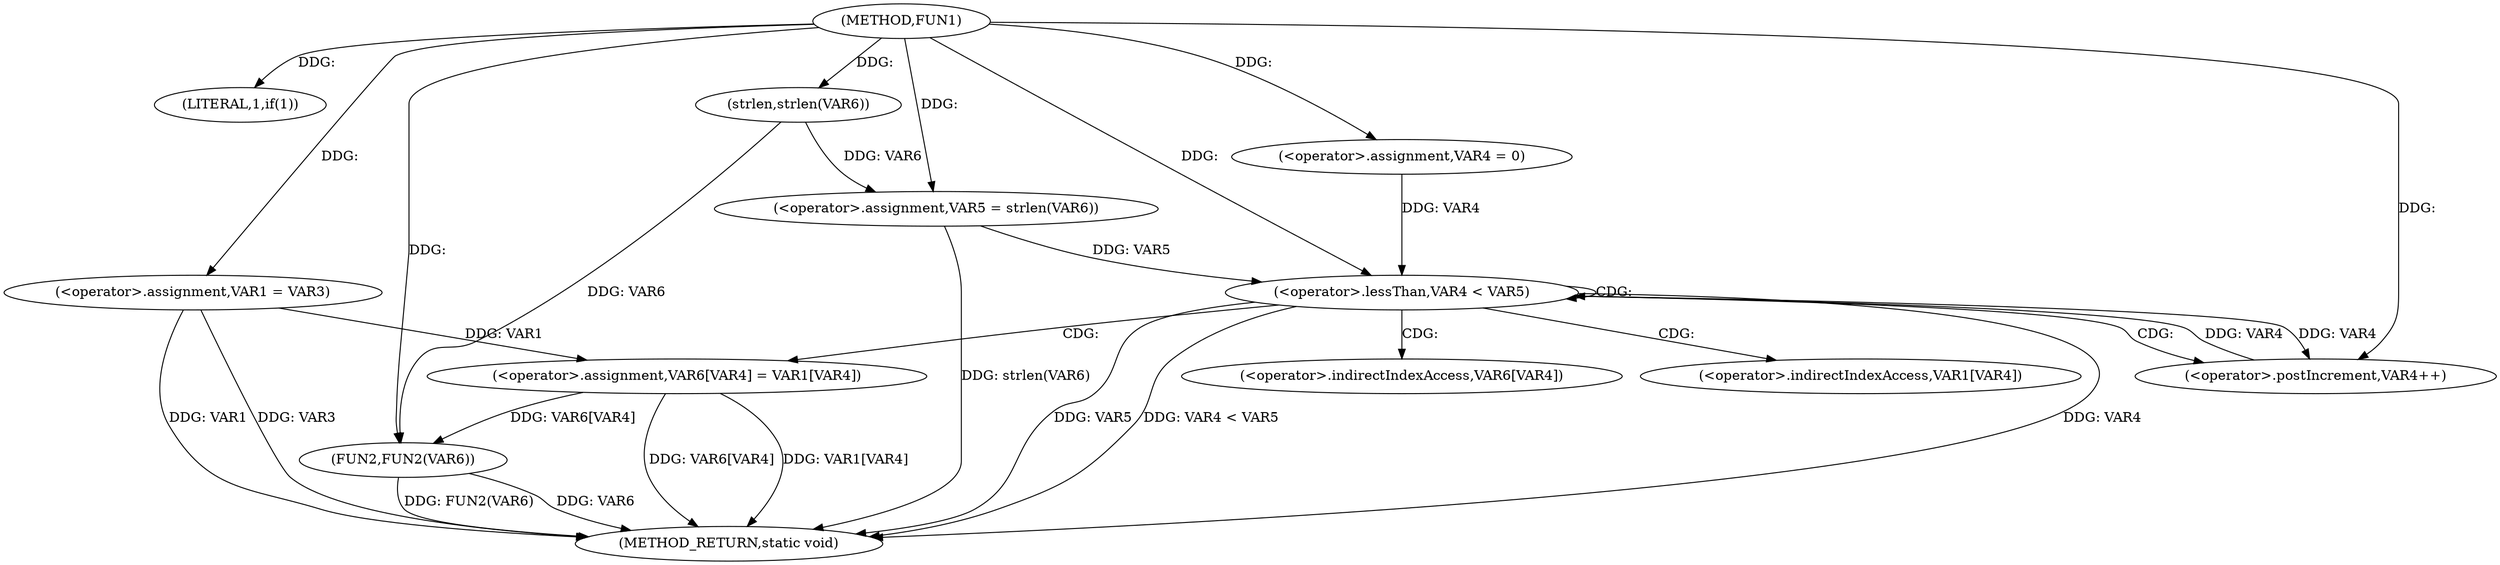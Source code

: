 digraph FUN1 {  
"1000100" [label = "(METHOD,FUN1)" ]
"1000138" [label = "(METHOD_RETURN,static void)" ]
"1000106" [label = "(LITERAL,1,if(1))" ]
"1000108" [label = "(<operator>.assignment,VAR1 = VAR3)" ]
"1000115" [label = "(<operator>.assignment,VAR5 = strlen(VAR6))" ]
"1000117" [label = "(strlen,strlen(VAR6))" ]
"1000120" [label = "(<operator>.assignment,VAR4 = 0)" ]
"1000123" [label = "(<operator>.lessThan,VAR4 < VAR5)" ]
"1000126" [label = "(<operator>.postIncrement,VAR4++)" ]
"1000129" [label = "(<operator>.assignment,VAR6[VAR4] = VAR1[VAR4])" ]
"1000136" [label = "(FUN2,FUN2(VAR6))" ]
"1000130" [label = "(<operator>.indirectIndexAccess,VAR6[VAR4])" ]
"1000133" [label = "(<operator>.indirectIndexAccess,VAR1[VAR4])" ]
  "1000115" -> "1000138"  [ label = "DDG: strlen(VAR6)"] 
  "1000123" -> "1000138"  [ label = "DDG: VAR5"] 
  "1000123" -> "1000138"  [ label = "DDG: VAR4 < VAR5"] 
  "1000129" -> "1000138"  [ label = "DDG: VAR1[VAR4]"] 
  "1000136" -> "1000138"  [ label = "DDG: FUN2(VAR6)"] 
  "1000123" -> "1000138"  [ label = "DDG: VAR4"] 
  "1000129" -> "1000138"  [ label = "DDG: VAR6[VAR4]"] 
  "1000108" -> "1000138"  [ label = "DDG: VAR3"] 
  "1000136" -> "1000138"  [ label = "DDG: VAR6"] 
  "1000108" -> "1000138"  [ label = "DDG: VAR1"] 
  "1000100" -> "1000106"  [ label = "DDG: "] 
  "1000100" -> "1000108"  [ label = "DDG: "] 
  "1000117" -> "1000115"  [ label = "DDG: VAR6"] 
  "1000100" -> "1000115"  [ label = "DDG: "] 
  "1000100" -> "1000117"  [ label = "DDG: "] 
  "1000100" -> "1000120"  [ label = "DDG: "] 
  "1000120" -> "1000123"  [ label = "DDG: VAR4"] 
  "1000126" -> "1000123"  [ label = "DDG: VAR4"] 
  "1000100" -> "1000123"  [ label = "DDG: "] 
  "1000115" -> "1000123"  [ label = "DDG: VAR5"] 
  "1000123" -> "1000126"  [ label = "DDG: VAR4"] 
  "1000100" -> "1000126"  [ label = "DDG: "] 
  "1000108" -> "1000129"  [ label = "DDG: VAR1"] 
  "1000129" -> "1000136"  [ label = "DDG: VAR6[VAR4]"] 
  "1000117" -> "1000136"  [ label = "DDG: VAR6"] 
  "1000100" -> "1000136"  [ label = "DDG: "] 
  "1000123" -> "1000129"  [ label = "CDG: "] 
  "1000123" -> "1000123"  [ label = "CDG: "] 
  "1000123" -> "1000130"  [ label = "CDG: "] 
  "1000123" -> "1000133"  [ label = "CDG: "] 
  "1000123" -> "1000126"  [ label = "CDG: "] 
}
